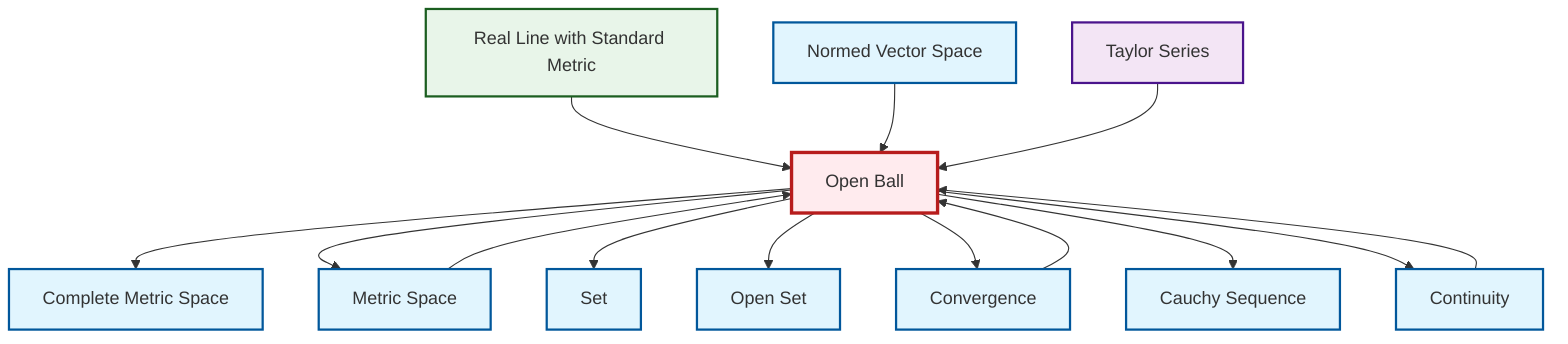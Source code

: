 graph TD
    classDef definition fill:#e1f5fe,stroke:#01579b,stroke-width:2px
    classDef theorem fill:#f3e5f5,stroke:#4a148c,stroke-width:2px
    classDef axiom fill:#fff3e0,stroke:#e65100,stroke-width:2px
    classDef example fill:#e8f5e9,stroke:#1b5e20,stroke-width:2px
    classDef current fill:#ffebee,stroke:#b71c1c,stroke-width:3px
    thm-taylor-series["Taylor Series"]:::theorem
    def-open-set["Open Set"]:::definition
    ex-real-line-metric["Real Line with Standard Metric"]:::example
    def-convergence["Convergence"]:::definition
    def-metric-space["Metric Space"]:::definition
    def-complete-metric-space["Complete Metric Space"]:::definition
    def-continuity["Continuity"]:::definition
    def-set["Set"]:::definition
    def-normed-vector-space["Normed Vector Space"]:::definition
    def-open-ball["Open Ball"]:::definition
    def-cauchy-sequence["Cauchy Sequence"]:::definition
    def-convergence --> def-open-ball
    def-metric-space --> def-open-ball
    def-open-ball --> def-complete-metric-space
    ex-real-line-metric --> def-open-ball
    def-normed-vector-space --> def-open-ball
    def-open-ball --> def-metric-space
    def-open-ball --> def-set
    def-open-ball --> def-open-set
    thm-taylor-series --> def-open-ball
    def-open-ball --> def-convergence
    def-open-ball --> def-cauchy-sequence
    def-continuity --> def-open-ball
    def-open-ball --> def-continuity
    class def-open-ball current